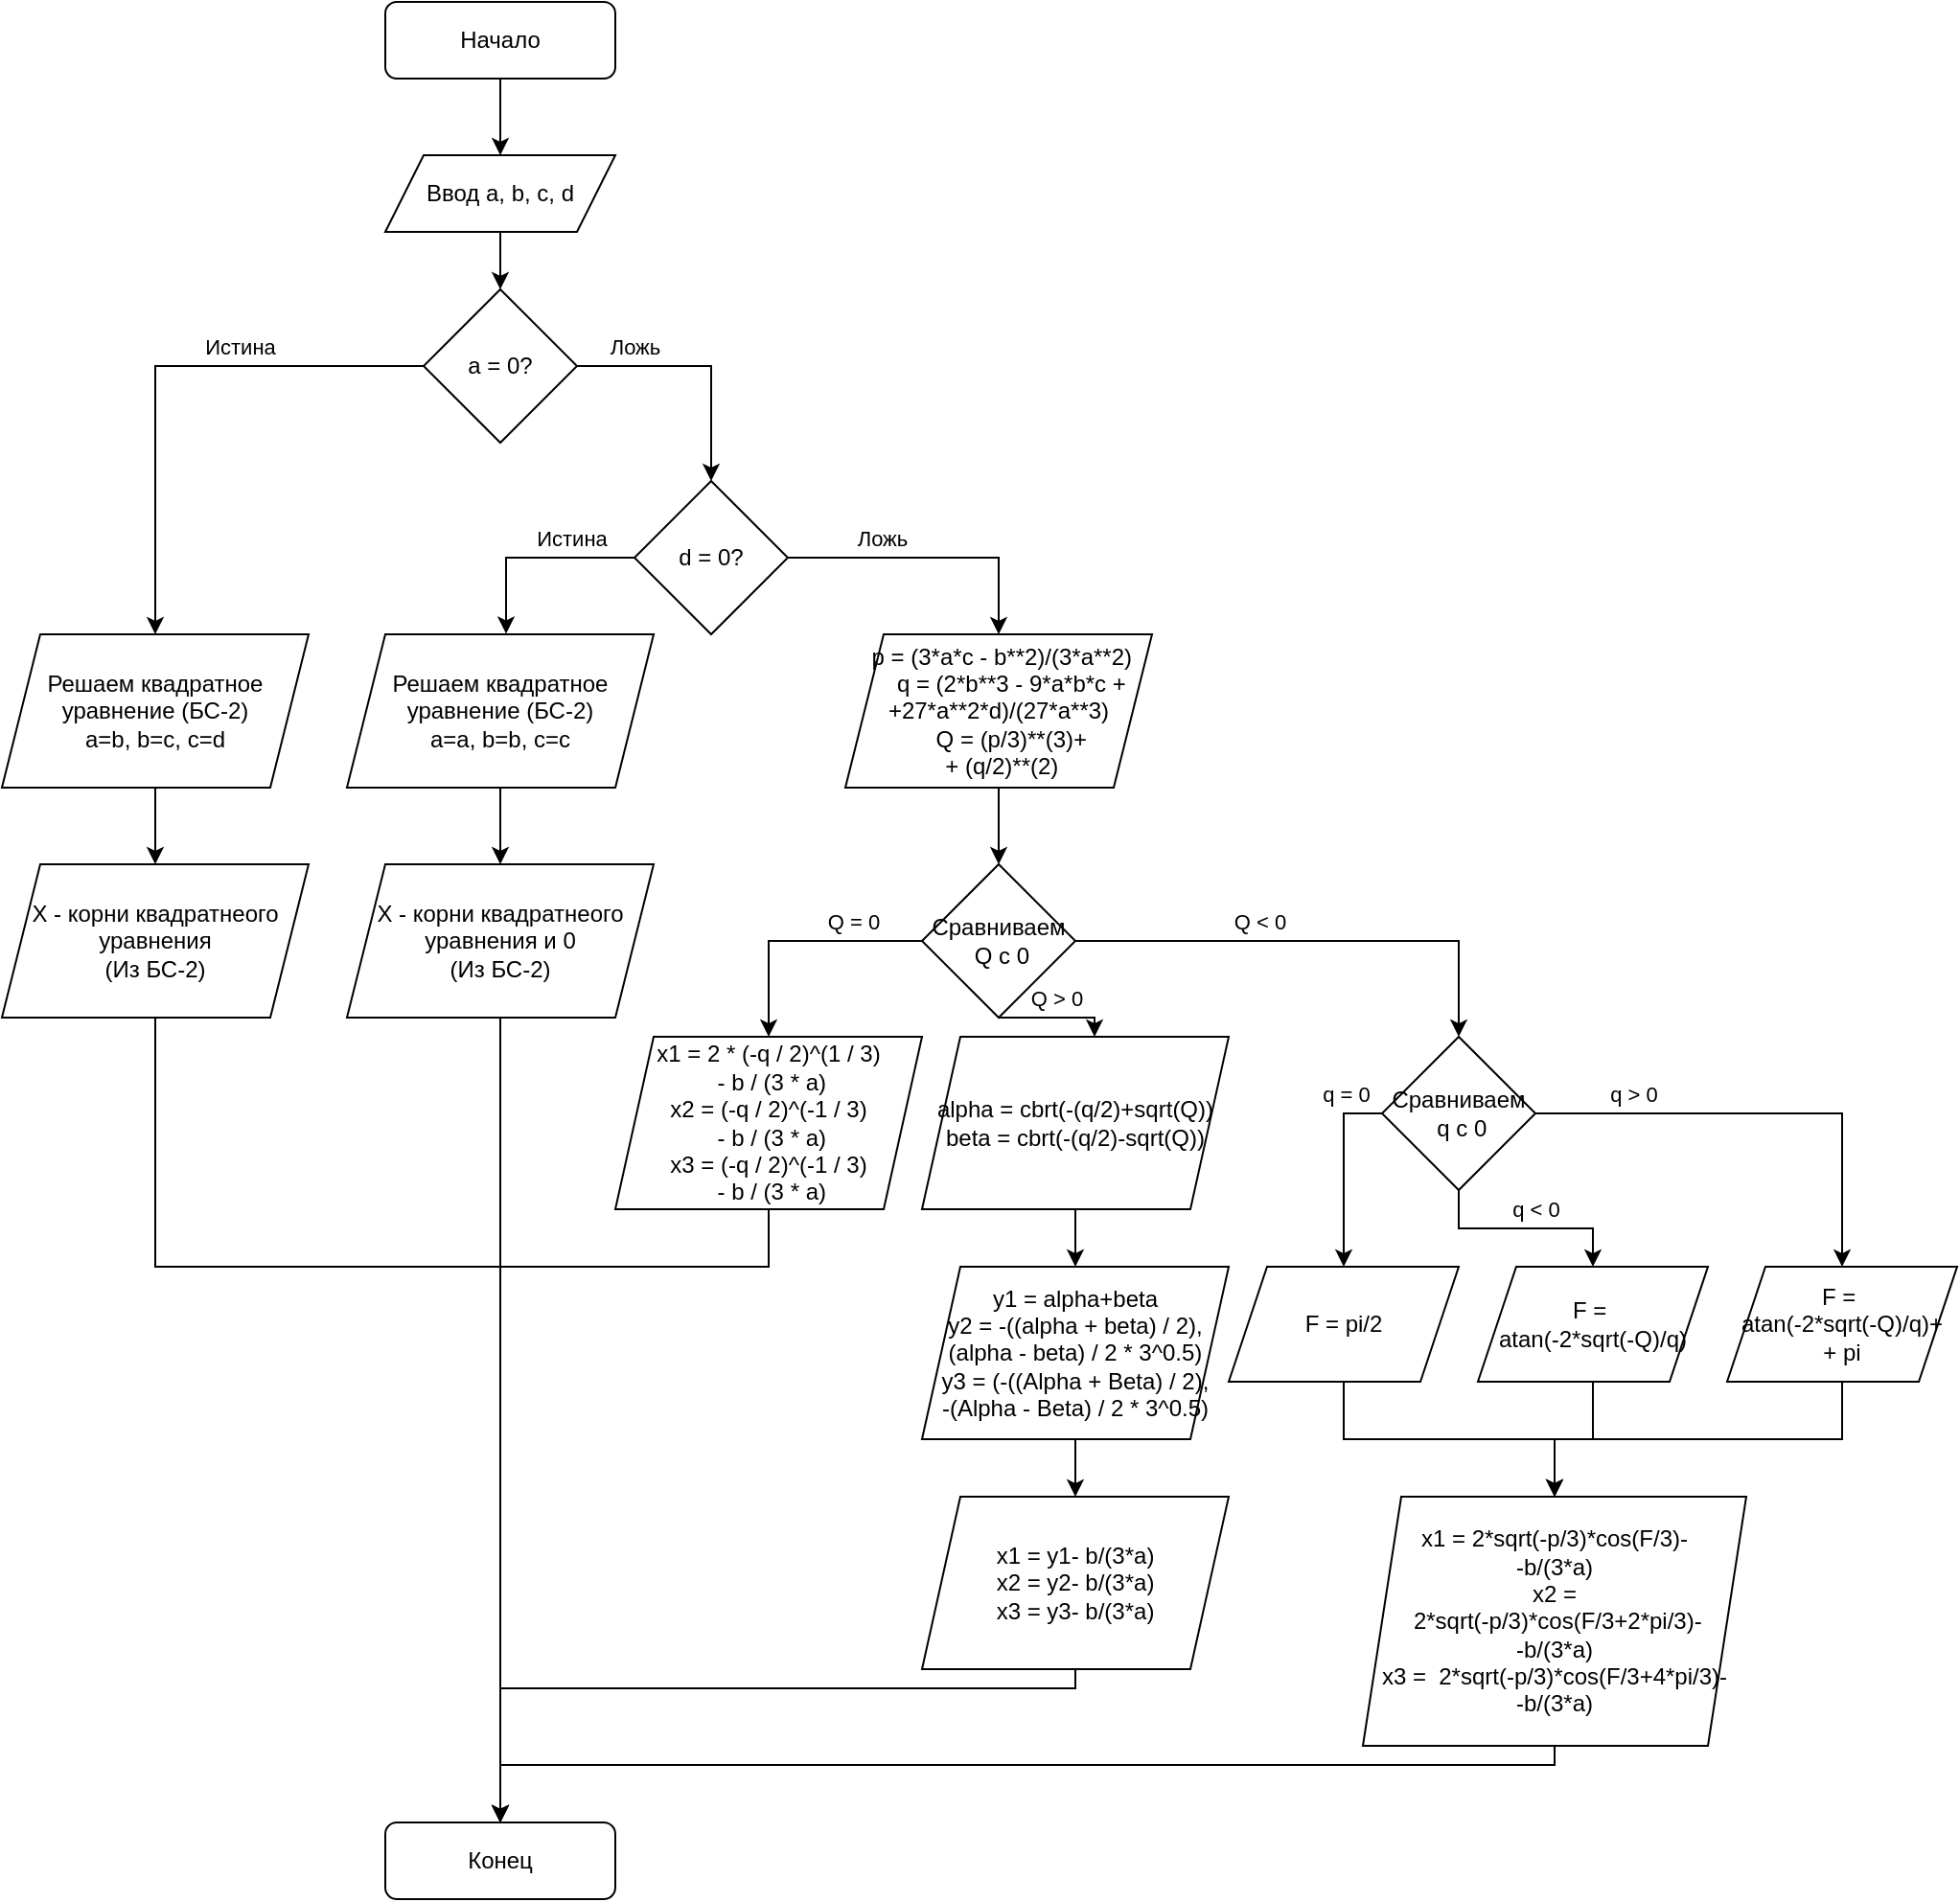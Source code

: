 <mxfile version="24.7.17">
  <diagram name="Page-1" id="Si6ijv9nRMHz_Hjd_ee7">
    <mxGraphModel dx="1618" dy="930" grid="1" gridSize="10" guides="1" tooltips="1" connect="1" arrows="1" fold="1" page="1" pageScale="1" pageWidth="850" pageHeight="1100" math="0" shadow="0">
      <root>
        <mxCell id="0" />
        <mxCell id="1" parent="0" />
        <mxCell id="8aRfMEOtKHsoWxTRl8jX-3" value="" style="edgeStyle=orthogonalEdgeStyle;rounded=0;orthogonalLoop=1;jettySize=auto;html=1;" edge="1" parent="1" source="8aRfMEOtKHsoWxTRl8jX-1" target="8aRfMEOtKHsoWxTRl8jX-2">
          <mxGeometry relative="1" as="geometry" />
        </mxCell>
        <mxCell id="8aRfMEOtKHsoWxTRl8jX-1" value="Начало" style="rounded=1;whiteSpace=wrap;html=1;" vertex="1" parent="1">
          <mxGeometry x="320" y="70" width="120" height="40" as="geometry" />
        </mxCell>
        <mxCell id="8aRfMEOtKHsoWxTRl8jX-5" value="" style="edgeStyle=orthogonalEdgeStyle;rounded=0;orthogonalLoop=1;jettySize=auto;html=1;" edge="1" parent="1" source="8aRfMEOtKHsoWxTRl8jX-2" target="8aRfMEOtKHsoWxTRl8jX-4">
          <mxGeometry relative="1" as="geometry" />
        </mxCell>
        <mxCell id="8aRfMEOtKHsoWxTRl8jX-2" value="Ввод a, b, c, d" style="shape=parallelogram;perimeter=parallelogramPerimeter;whiteSpace=wrap;html=1;fixedSize=1;" vertex="1" parent="1">
          <mxGeometry x="320" y="150" width="120" height="40" as="geometry" />
        </mxCell>
        <mxCell id="8aRfMEOtKHsoWxTRl8jX-6" style="edgeStyle=orthogonalEdgeStyle;rounded=0;orthogonalLoop=1;jettySize=auto;html=1;entryX=0.5;entryY=0;entryDx=0;entryDy=0;" edge="1" parent="1" source="8aRfMEOtKHsoWxTRl8jX-4" target="8aRfMEOtKHsoWxTRl8jX-7">
          <mxGeometry relative="1" as="geometry">
            <mxPoint x="200" y="400" as="targetPoint" />
          </mxGeometry>
        </mxCell>
        <mxCell id="8aRfMEOtKHsoWxTRl8jX-14" value="Истина" style="edgeLabel;html=1;align=center;verticalAlign=middle;resizable=0;points=[];" vertex="1" connectable="0" parent="8aRfMEOtKHsoWxTRl8jX-6">
          <mxGeometry x="-0.314" relative="1" as="geometry">
            <mxPoint y="-10" as="offset" />
          </mxGeometry>
        </mxCell>
        <mxCell id="8aRfMEOtKHsoWxTRl8jX-15" style="edgeStyle=orthogonalEdgeStyle;rounded=0;orthogonalLoop=1;jettySize=auto;html=1;" edge="1" parent="1" source="8aRfMEOtKHsoWxTRl8jX-4" target="8aRfMEOtKHsoWxTRl8jX-16">
          <mxGeometry relative="1" as="geometry">
            <mxPoint x="570" y="340" as="targetPoint" />
          </mxGeometry>
        </mxCell>
        <mxCell id="8aRfMEOtKHsoWxTRl8jX-24" value="Ложь" style="edgeLabel;html=1;align=center;verticalAlign=middle;resizable=0;points=[];" vertex="1" connectable="0" parent="8aRfMEOtKHsoWxTRl8jX-15">
          <mxGeometry x="-0.246" y="2" relative="1" as="geometry">
            <mxPoint x="-19" y="-8" as="offset" />
          </mxGeometry>
        </mxCell>
        <mxCell id="8aRfMEOtKHsoWxTRl8jX-4" value="a = 0?" style="rhombus;whiteSpace=wrap;html=1;" vertex="1" parent="1">
          <mxGeometry x="340" y="220" width="80" height="80" as="geometry" />
        </mxCell>
        <mxCell id="8aRfMEOtKHsoWxTRl8jX-10" value="" style="edgeStyle=orthogonalEdgeStyle;rounded=0;orthogonalLoop=1;jettySize=auto;html=1;" edge="1" parent="1" source="8aRfMEOtKHsoWxTRl8jX-7" target="8aRfMEOtKHsoWxTRl8jX-9">
          <mxGeometry relative="1" as="geometry" />
        </mxCell>
        <mxCell id="8aRfMEOtKHsoWxTRl8jX-7" value="&lt;font style=&quot;font-size: 12px;&quot;&gt;Решаем квадратное уравнение (БС-2)&lt;/font&gt;&lt;br&gt;a=b, b=c, c=d" style="shape=parallelogram;perimeter=parallelogramPerimeter;whiteSpace=wrap;html=1;fixedSize=1;" vertex="1" parent="1">
          <mxGeometry x="120" y="400" width="160" height="80" as="geometry" />
        </mxCell>
        <mxCell id="8aRfMEOtKHsoWxTRl8jX-11" style="edgeStyle=orthogonalEdgeStyle;rounded=0;orthogonalLoop=1;jettySize=auto;html=1;entryX=0.5;entryY=0;entryDx=0;entryDy=0;" edge="1" parent="1" source="8aRfMEOtKHsoWxTRl8jX-9" target="8aRfMEOtKHsoWxTRl8jX-13">
          <mxGeometry relative="1" as="geometry">
            <mxPoint x="480" y="960" as="targetPoint" />
            <Array as="points">
              <mxPoint x="200" y="730" />
              <mxPoint x="380" y="730" />
            </Array>
          </mxGeometry>
        </mxCell>
        <mxCell id="8aRfMEOtKHsoWxTRl8jX-9" value="X - корни квадратнеого уравнения &lt;br&gt;(Из БС-2)" style="shape=parallelogram;perimeter=parallelogramPerimeter;whiteSpace=wrap;html=1;fixedSize=1;" vertex="1" parent="1">
          <mxGeometry x="120" y="520" width="160" height="80" as="geometry" />
        </mxCell>
        <mxCell id="8aRfMEOtKHsoWxTRl8jX-13" value="Конец" style="rounded=1;whiteSpace=wrap;html=1;" vertex="1" parent="1">
          <mxGeometry x="320" y="1020" width="120" height="40" as="geometry" />
        </mxCell>
        <mxCell id="8aRfMEOtKHsoWxTRl8jX-19" style="edgeStyle=orthogonalEdgeStyle;rounded=0;orthogonalLoop=1;jettySize=auto;html=1;entryX=0.516;entryY=-0.004;entryDx=0;entryDy=0;entryPerimeter=0;" edge="1" parent="1" source="8aRfMEOtKHsoWxTRl8jX-16" target="8aRfMEOtKHsoWxTRl8jX-18">
          <mxGeometry relative="1" as="geometry">
            <Array as="points">
              <mxPoint x="383" y="360" />
              <mxPoint x="383" y="400" />
            </Array>
          </mxGeometry>
        </mxCell>
        <mxCell id="8aRfMEOtKHsoWxTRl8jX-20" value="Истина" style="edgeLabel;html=1;align=center;verticalAlign=middle;resizable=0;points=[];" vertex="1" connectable="0" parent="8aRfMEOtKHsoWxTRl8jX-19">
          <mxGeometry x="-0.383" y="2" relative="1" as="geometry">
            <mxPoint y="-12" as="offset" />
          </mxGeometry>
        </mxCell>
        <mxCell id="8aRfMEOtKHsoWxTRl8jX-30" style="edgeStyle=orthogonalEdgeStyle;rounded=0;orthogonalLoop=1;jettySize=auto;html=1;entryX=0.5;entryY=0;entryDx=0;entryDy=0;" edge="1" parent="1" source="8aRfMEOtKHsoWxTRl8jX-16" target="8aRfMEOtKHsoWxTRl8jX-29">
          <mxGeometry relative="1" as="geometry" />
        </mxCell>
        <mxCell id="8aRfMEOtKHsoWxTRl8jX-31" value="Ложь" style="edgeLabel;html=1;align=center;verticalAlign=middle;resizable=0;points=[];" vertex="1" connectable="0" parent="8aRfMEOtKHsoWxTRl8jX-30">
          <mxGeometry x="-0.347" y="-2" relative="1" as="geometry">
            <mxPoint y="-12" as="offset" />
          </mxGeometry>
        </mxCell>
        <mxCell id="8aRfMEOtKHsoWxTRl8jX-16" value="d = 0?" style="rhombus;whiteSpace=wrap;html=1;" vertex="1" parent="1">
          <mxGeometry x="450" y="320" width="80" height="80" as="geometry" />
        </mxCell>
        <mxCell id="8aRfMEOtKHsoWxTRl8jX-22" value="" style="edgeStyle=orthogonalEdgeStyle;rounded=0;orthogonalLoop=1;jettySize=auto;html=1;" edge="1" parent="1" source="8aRfMEOtKHsoWxTRl8jX-18" target="8aRfMEOtKHsoWxTRl8jX-21">
          <mxGeometry relative="1" as="geometry" />
        </mxCell>
        <mxCell id="8aRfMEOtKHsoWxTRl8jX-18" value="&lt;font style=&quot;font-size: 12px;&quot;&gt;Решаем квадратное уравнение (БС-2)&lt;/font&gt;&lt;br&gt;a=a, b=b, c=c" style="shape=parallelogram;perimeter=parallelogramPerimeter;whiteSpace=wrap;html=1;fixedSize=1;" vertex="1" parent="1">
          <mxGeometry x="300" y="400" width="160" height="80" as="geometry" />
        </mxCell>
        <mxCell id="8aRfMEOtKHsoWxTRl8jX-23" style="edgeStyle=orthogonalEdgeStyle;rounded=0;orthogonalLoop=1;jettySize=auto;html=1;" edge="1" parent="1" source="8aRfMEOtKHsoWxTRl8jX-21" target="8aRfMEOtKHsoWxTRl8jX-13">
          <mxGeometry relative="1" as="geometry" />
        </mxCell>
        <mxCell id="8aRfMEOtKHsoWxTRl8jX-21" value="X - корни квадратнеого уравнения и 0&lt;br&gt;(Из БС-2)" style="shape=parallelogram;perimeter=parallelogramPerimeter;whiteSpace=wrap;html=1;fixedSize=1;" vertex="1" parent="1">
          <mxGeometry x="300" y="520" width="160" height="80" as="geometry" />
        </mxCell>
        <mxCell id="8aRfMEOtKHsoWxTRl8jX-33" value="" style="edgeStyle=orthogonalEdgeStyle;rounded=0;orthogonalLoop=1;jettySize=auto;html=1;" edge="1" parent="1" source="8aRfMEOtKHsoWxTRl8jX-29" target="8aRfMEOtKHsoWxTRl8jX-32">
          <mxGeometry relative="1" as="geometry" />
        </mxCell>
        <mxCell id="8aRfMEOtKHsoWxTRl8jX-29" value="&amp;nbsp;p = (3*a*c - b**2)/(3*a**2)&lt;br&gt;&amp;nbsp;&amp;nbsp;&amp;nbsp; q = (2*b**3 - 9*a*b*c + +27*a**2*d)/(27*a**3)&lt;br&gt;&lt;div&gt;&amp;nbsp;&amp;nbsp;&amp;nbsp; Q = (p/3)**(3)+&lt;/div&gt;&lt;div&gt;&amp;nbsp;+ (q/2)**(2)&lt;/div&gt;" style="shape=parallelogram;perimeter=parallelogramPerimeter;whiteSpace=wrap;html=1;fixedSize=1;" vertex="1" parent="1">
          <mxGeometry x="560" y="400" width="160" height="80" as="geometry" />
        </mxCell>
        <mxCell id="8aRfMEOtKHsoWxTRl8jX-34" style="edgeStyle=orthogonalEdgeStyle;rounded=0;orthogonalLoop=1;jettySize=auto;html=1;entryX=0.5;entryY=0;entryDx=0;entryDy=0;" edge="1" parent="1" source="8aRfMEOtKHsoWxTRl8jX-32" target="8aRfMEOtKHsoWxTRl8jX-36">
          <mxGeometry relative="1" as="geometry">
            <mxPoint x="520" y="620" as="targetPoint" />
            <Array as="points">
              <mxPoint x="520" y="560" />
            </Array>
          </mxGeometry>
        </mxCell>
        <mxCell id="8aRfMEOtKHsoWxTRl8jX-35" value="&lt;div&gt;Q = 0&lt;/div&gt;" style="edgeLabel;html=1;align=center;verticalAlign=middle;resizable=0;points=[];" vertex="1" connectable="0" parent="8aRfMEOtKHsoWxTRl8jX-34">
          <mxGeometry x="-0.23" y="2" relative="1" as="geometry">
            <mxPoint x="14" y="-12" as="offset" />
          </mxGeometry>
        </mxCell>
        <mxCell id="8aRfMEOtKHsoWxTRl8jX-39" value="" style="edgeStyle=orthogonalEdgeStyle;rounded=0;orthogonalLoop=1;jettySize=auto;html=1;" edge="1" parent="1" source="8aRfMEOtKHsoWxTRl8jX-32" target="8aRfMEOtKHsoWxTRl8jX-38">
          <mxGeometry relative="1" as="geometry">
            <Array as="points">
              <mxPoint x="690" y="600" />
            </Array>
          </mxGeometry>
        </mxCell>
        <mxCell id="8aRfMEOtKHsoWxTRl8jX-40" value="&lt;div&gt;Q &amp;gt; 0&lt;/div&gt;" style="edgeLabel;html=1;align=center;verticalAlign=middle;resizable=0;points=[];" vertex="1" connectable="0" parent="8aRfMEOtKHsoWxTRl8jX-39">
          <mxGeometry x="-0.433" y="-1" relative="1" as="geometry">
            <mxPoint x="13" y="-11" as="offset" />
          </mxGeometry>
        </mxCell>
        <mxCell id="8aRfMEOtKHsoWxTRl8jX-46" style="edgeStyle=orthogonalEdgeStyle;rounded=0;orthogonalLoop=1;jettySize=auto;html=1;entryX=0.5;entryY=0;entryDx=0;entryDy=0;" edge="1" parent="1" source="8aRfMEOtKHsoWxTRl8jX-32" target="8aRfMEOtKHsoWxTRl8jX-49">
          <mxGeometry relative="1" as="geometry">
            <mxPoint x="840" y="610" as="targetPoint" />
          </mxGeometry>
        </mxCell>
        <mxCell id="8aRfMEOtKHsoWxTRl8jX-48" value="Q &amp;lt; 0" style="edgeLabel;html=1;align=center;verticalAlign=middle;resizable=0;points=[];" vertex="1" connectable="0" parent="8aRfMEOtKHsoWxTRl8jX-46">
          <mxGeometry x="-0.235" relative="1" as="geometry">
            <mxPoint y="-10" as="offset" />
          </mxGeometry>
        </mxCell>
        <mxCell id="8aRfMEOtKHsoWxTRl8jX-32" value="&lt;div&gt;Сравниваем&lt;/div&gt;&lt;div&gt;&amp;nbsp;Q с 0&lt;/div&gt;" style="rhombus;whiteSpace=wrap;html=1;" vertex="1" parent="1">
          <mxGeometry x="600" y="520" width="80" height="80" as="geometry" />
        </mxCell>
        <mxCell id="8aRfMEOtKHsoWxTRl8jX-37" style="edgeStyle=orthogonalEdgeStyle;rounded=0;orthogonalLoop=1;jettySize=auto;html=1;entryX=0.5;entryY=0;entryDx=0;entryDy=0;" edge="1" parent="1" source="8aRfMEOtKHsoWxTRl8jX-36" target="8aRfMEOtKHsoWxTRl8jX-13">
          <mxGeometry relative="1" as="geometry">
            <Array as="points">
              <mxPoint x="520" y="730" />
              <mxPoint x="380" y="730" />
            </Array>
          </mxGeometry>
        </mxCell>
        <mxCell id="8aRfMEOtKHsoWxTRl8jX-36" value="&lt;div&gt;x1 = 2 * (-q / 2)^(1 / 3)&lt;/div&gt;&lt;div&gt;&amp;nbsp;- b / (3 * a)&lt;/div&gt;&lt;div&gt;x2 = (-q / 2)^(-1 / 3)&lt;/div&gt;&lt;div&gt;&amp;nbsp;- b / (3 * a)&lt;/div&gt;&lt;div&gt;x3 = (-q / 2)^(-1 / 3)&lt;/div&gt;&lt;div&gt;&amp;nbsp;- b / (3 * a)&lt;/div&gt;" style="shape=parallelogram;perimeter=parallelogramPerimeter;whiteSpace=wrap;html=1;fixedSize=1;" vertex="1" parent="1">
          <mxGeometry x="440" y="610" width="160" height="90" as="geometry" />
        </mxCell>
        <mxCell id="8aRfMEOtKHsoWxTRl8jX-42" value="" style="edgeStyle=orthogonalEdgeStyle;rounded=0;orthogonalLoop=1;jettySize=auto;html=1;" edge="1" parent="1" source="8aRfMEOtKHsoWxTRl8jX-38" target="8aRfMEOtKHsoWxTRl8jX-41">
          <mxGeometry relative="1" as="geometry" />
        </mxCell>
        <mxCell id="8aRfMEOtKHsoWxTRl8jX-38" value="&lt;div&gt;alpha = cbrt(-(q/2)+sqrt(Q))&lt;/div&gt;&lt;div&gt;beta = cbrt(-(q/2)-sqrt(Q))&lt;/div&gt;" style="shape=parallelogram;perimeter=parallelogramPerimeter;whiteSpace=wrap;html=1;fixedSize=1;" vertex="1" parent="1">
          <mxGeometry x="600" y="610" width="160" height="90" as="geometry" />
        </mxCell>
        <mxCell id="8aRfMEOtKHsoWxTRl8jX-44" value="" style="edgeStyle=orthogonalEdgeStyle;rounded=0;orthogonalLoop=1;jettySize=auto;html=1;" edge="1" parent="1" source="8aRfMEOtKHsoWxTRl8jX-41" target="8aRfMEOtKHsoWxTRl8jX-43">
          <mxGeometry relative="1" as="geometry" />
        </mxCell>
        <mxCell id="8aRfMEOtKHsoWxTRl8jX-41" value="&lt;div&gt;y1 = alpha+beta&lt;/div&gt;&lt;div&gt;y2 = -((alpha + beta) / 2),&lt;/div&gt;&lt;div&gt;(alpha - beta) / 2 * 3^0.5)&lt;/div&gt;&lt;div&gt;y3 = (-((Alpha + Beta) / 2),&lt;/div&gt;&lt;div&gt;-(Alpha - Beta) / 2 * 3^0.5)&lt;/div&gt;" style="shape=parallelogram;perimeter=parallelogramPerimeter;whiteSpace=wrap;html=1;fixedSize=1;" vertex="1" parent="1">
          <mxGeometry x="600" y="730" width="160" height="90" as="geometry" />
        </mxCell>
        <mxCell id="8aRfMEOtKHsoWxTRl8jX-45" style="edgeStyle=orthogonalEdgeStyle;rounded=0;orthogonalLoop=1;jettySize=auto;html=1;entryX=0.5;entryY=0;entryDx=0;entryDy=0;" edge="1" parent="1" source="8aRfMEOtKHsoWxTRl8jX-43" target="8aRfMEOtKHsoWxTRl8jX-13">
          <mxGeometry relative="1" as="geometry">
            <Array as="points">
              <mxPoint x="680" y="950" />
              <mxPoint x="380" y="950" />
            </Array>
          </mxGeometry>
        </mxCell>
        <mxCell id="8aRfMEOtKHsoWxTRl8jX-43" value="&lt;div&gt;x1 = y1- b/(3*a)&lt;/div&gt;&lt;div&gt;x2 = y2- b/(3*a)&lt;div&gt;x3 = y3- b/(3*a)&lt;/div&gt;&lt;/div&gt;" style="shape=parallelogram;perimeter=parallelogramPerimeter;whiteSpace=wrap;html=1;fixedSize=1;" vertex="1" parent="1">
          <mxGeometry x="600" y="850" width="160" height="90" as="geometry" />
        </mxCell>
        <mxCell id="8aRfMEOtKHsoWxTRl8jX-50" style="edgeStyle=orthogonalEdgeStyle;rounded=0;orthogonalLoop=1;jettySize=auto;html=1;" edge="1" parent="1" source="8aRfMEOtKHsoWxTRl8jX-49" target="8aRfMEOtKHsoWxTRl8jX-51">
          <mxGeometry relative="1" as="geometry">
            <mxPoint x="810" y="720" as="targetPoint" />
            <Array as="points">
              <mxPoint x="820" y="650" />
            </Array>
          </mxGeometry>
        </mxCell>
        <mxCell id="8aRfMEOtKHsoWxTRl8jX-56" value="q = 0" style="edgeLabel;html=1;align=center;verticalAlign=middle;resizable=0;points=[];" vertex="1" connectable="0" parent="8aRfMEOtKHsoWxTRl8jX-50">
          <mxGeometry x="-0.707" relative="1" as="geometry">
            <mxPoint x="-5" y="-10" as="offset" />
          </mxGeometry>
        </mxCell>
        <mxCell id="8aRfMEOtKHsoWxTRl8jX-53" style="edgeStyle=orthogonalEdgeStyle;rounded=0;orthogonalLoop=1;jettySize=auto;html=1;entryX=0.5;entryY=0;entryDx=0;entryDy=0;" edge="1" parent="1" source="8aRfMEOtKHsoWxTRl8jX-49" target="8aRfMEOtKHsoWxTRl8jX-52">
          <mxGeometry relative="1" as="geometry" />
        </mxCell>
        <mxCell id="8aRfMEOtKHsoWxTRl8jX-57" value="q &amp;lt; 0" style="edgeLabel;html=1;align=center;verticalAlign=middle;resizable=0;points=[];" vertex="1" connectable="0" parent="8aRfMEOtKHsoWxTRl8jX-53">
          <mxGeometry x="-0.188" relative="1" as="geometry">
            <mxPoint x="15" y="-10" as="offset" />
          </mxGeometry>
        </mxCell>
        <mxCell id="8aRfMEOtKHsoWxTRl8jX-55" style="edgeStyle=orthogonalEdgeStyle;rounded=0;orthogonalLoop=1;jettySize=auto;html=1;entryX=0.5;entryY=0;entryDx=0;entryDy=0;" edge="1" parent="1" source="8aRfMEOtKHsoWxTRl8jX-49" target="8aRfMEOtKHsoWxTRl8jX-54">
          <mxGeometry relative="1" as="geometry" />
        </mxCell>
        <mxCell id="8aRfMEOtKHsoWxTRl8jX-58" value="q &amp;gt; 0" style="edgeLabel;html=1;align=center;verticalAlign=middle;resizable=0;points=[];" vertex="1" connectable="0" parent="8aRfMEOtKHsoWxTRl8jX-55">
          <mxGeometry x="-0.738" y="1" relative="1" as="geometry">
            <mxPoint x="19" y="-9" as="offset" />
          </mxGeometry>
        </mxCell>
        <mxCell id="8aRfMEOtKHsoWxTRl8jX-49" value="&lt;div&gt;Сравниваем&lt;/div&gt;&lt;div&gt;&amp;nbsp;q с 0&lt;/div&gt;" style="rhombus;whiteSpace=wrap;html=1;" vertex="1" parent="1">
          <mxGeometry x="840" y="610" width="80" height="80" as="geometry" />
        </mxCell>
        <mxCell id="8aRfMEOtKHsoWxTRl8jX-60" style="edgeStyle=orthogonalEdgeStyle;rounded=0;orthogonalLoop=1;jettySize=auto;html=1;" edge="1" parent="1" source="8aRfMEOtKHsoWxTRl8jX-51" target="8aRfMEOtKHsoWxTRl8jX-59">
          <mxGeometry relative="1" as="geometry" />
        </mxCell>
        <mxCell id="8aRfMEOtKHsoWxTRl8jX-51" value="F = pi/2" style="shape=parallelogram;perimeter=parallelogramPerimeter;whiteSpace=wrap;html=1;fixedSize=1;" vertex="1" parent="1">
          <mxGeometry x="760" y="730" width="120" height="60" as="geometry" />
        </mxCell>
        <mxCell id="8aRfMEOtKHsoWxTRl8jX-61" style="edgeStyle=orthogonalEdgeStyle;rounded=0;orthogonalLoop=1;jettySize=auto;html=1;entryX=0.5;entryY=0;entryDx=0;entryDy=0;" edge="1" parent="1" source="8aRfMEOtKHsoWxTRl8jX-52" target="8aRfMEOtKHsoWxTRl8jX-59">
          <mxGeometry relative="1" as="geometry" />
        </mxCell>
        <mxCell id="8aRfMEOtKHsoWxTRl8jX-52" value="&lt;div&gt;F =&amp;nbsp;&lt;/div&gt;&lt;div&gt;atan(-2*sqrt(-Q)/q)&lt;/div&gt;" style="shape=parallelogram;perimeter=parallelogramPerimeter;whiteSpace=wrap;html=1;fixedSize=1;" vertex="1" parent="1">
          <mxGeometry x="890" y="730" width="120" height="60" as="geometry" />
        </mxCell>
        <mxCell id="8aRfMEOtKHsoWxTRl8jX-62" style="edgeStyle=orthogonalEdgeStyle;rounded=0;orthogonalLoop=1;jettySize=auto;html=1;entryX=0.5;entryY=0;entryDx=0;entryDy=0;" edge="1" parent="1" source="8aRfMEOtKHsoWxTRl8jX-54" target="8aRfMEOtKHsoWxTRl8jX-59">
          <mxGeometry relative="1" as="geometry">
            <Array as="points">
              <mxPoint x="1080" y="820" />
              <mxPoint x="930" y="820" />
            </Array>
          </mxGeometry>
        </mxCell>
        <mxCell id="8aRfMEOtKHsoWxTRl8jX-54" value="&lt;div&gt;F =&amp;nbsp;&lt;/div&gt;&lt;div&gt;atan(-2*sqrt(-Q)/q)+&lt;/div&gt;&lt;div&gt;+ pi&lt;br&gt;&lt;/div&gt;" style="shape=parallelogram;perimeter=parallelogramPerimeter;whiteSpace=wrap;html=1;fixedSize=1;" vertex="1" parent="1">
          <mxGeometry x="1020" y="730" width="120" height="60" as="geometry" />
        </mxCell>
        <mxCell id="8aRfMEOtKHsoWxTRl8jX-63" style="edgeStyle=orthogonalEdgeStyle;rounded=0;orthogonalLoop=1;jettySize=auto;html=1;entryX=0.5;entryY=0;entryDx=0;entryDy=0;exitX=0.5;exitY=1;exitDx=0;exitDy=0;" edge="1" parent="1" source="8aRfMEOtKHsoWxTRl8jX-59" target="8aRfMEOtKHsoWxTRl8jX-13">
          <mxGeometry relative="1" as="geometry">
            <Array as="points">
              <mxPoint x="930" y="990" />
              <mxPoint x="380" y="990" />
            </Array>
          </mxGeometry>
        </mxCell>
        <mxCell id="8aRfMEOtKHsoWxTRl8jX-59" value="&lt;div&gt;x1 = 2*sqrt(-p/3)*cos(F/3)-&lt;/div&gt;&lt;div&gt;-b/(3*a)&lt;/div&gt;&lt;div&gt;x2 =&lt;/div&gt;&lt;div&gt;&amp;nbsp;2*sqrt(-p/3)*cos(F/3+2*pi/3)-&lt;div&gt;-b/(3*a)&lt;/div&gt;&lt;div&gt;x3 =&amp;nbsp; 2*sqrt(-p/3)*cos(F/3+4*pi/3)-&lt;div&gt;-b/(3*a)&lt;/div&gt;&lt;/div&gt;&lt;/div&gt;" style="shape=parallelogram;perimeter=parallelogramPerimeter;whiteSpace=wrap;html=1;fixedSize=1;" vertex="1" parent="1">
          <mxGeometry x="830" y="850" width="200" height="130" as="geometry" />
        </mxCell>
      </root>
    </mxGraphModel>
  </diagram>
</mxfile>
